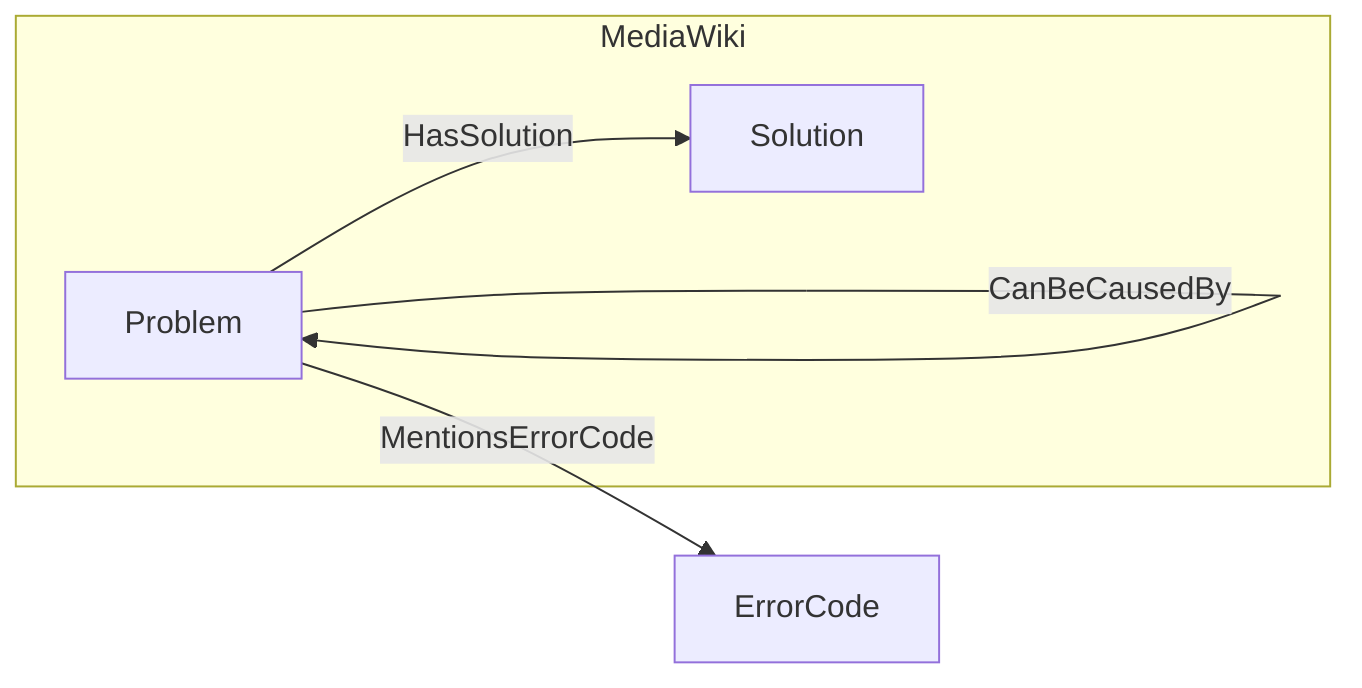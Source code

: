 graph LR
subgraph MediaWiki
  Problem
  Solution
  Problem -->|HasSolution|Solution
  Problem -->|CanBeCausedBy|Problem
end
  Problem -->|MentionsErrorCode|ErrorCode